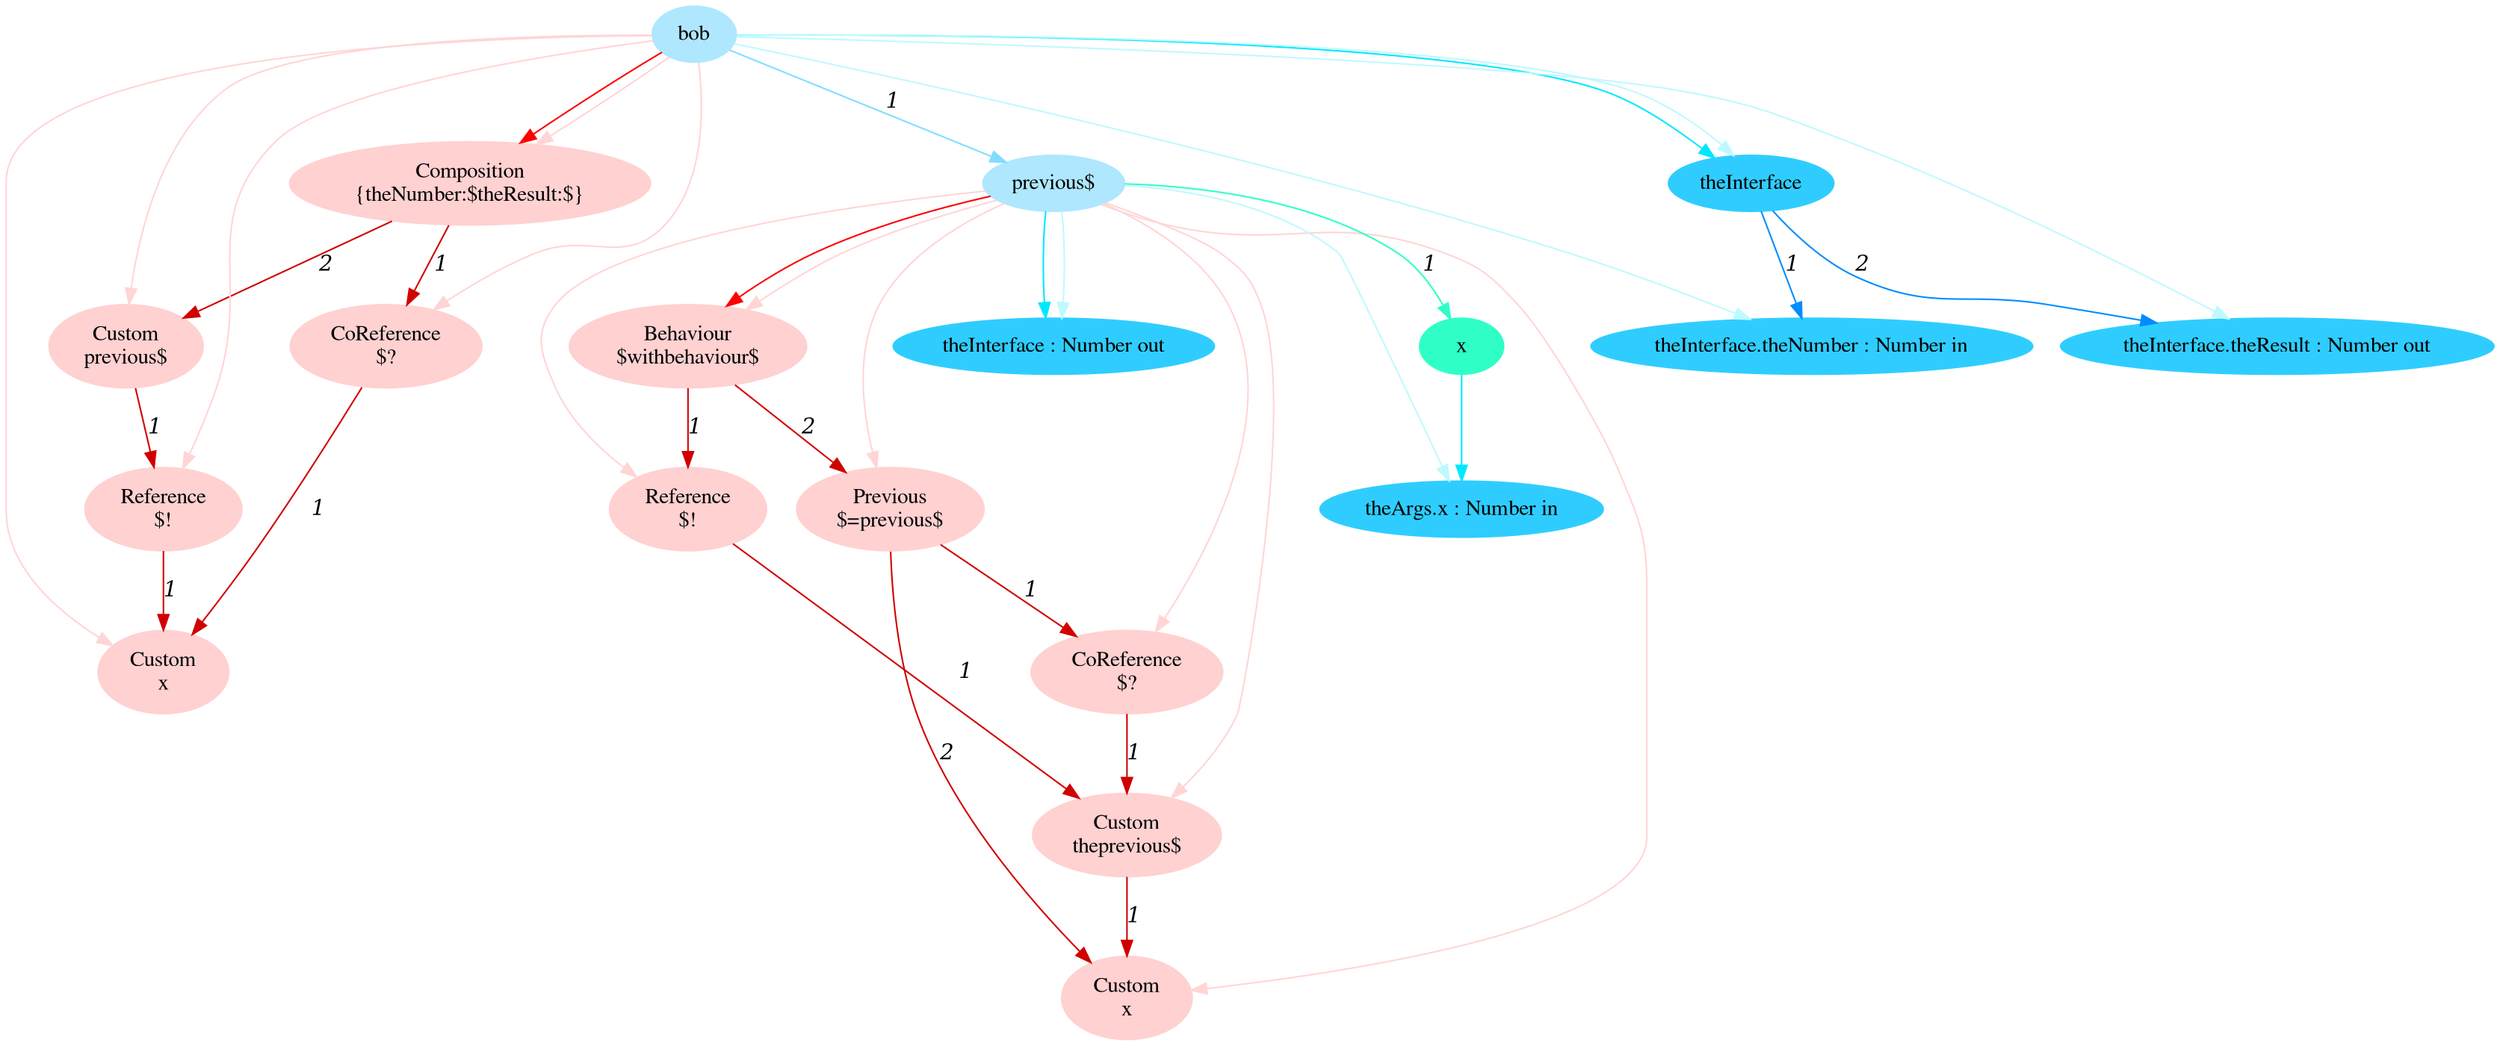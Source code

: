 digraph g{node_10448 [shape="ellipse", style="filled", color="#ffd1d1", fontname="Times", label="Custom
x" ]
node_10453 [shape="ellipse", style="filled", color="#ffd1d1", fontname="Times", label="Custom
theprevious$" ]
node_10458 [shape="ellipse", style="filled", color="#ffd1d1", fontname="Times", label="Reference
$!" ]
node_10462 [shape="ellipse", style="filled", color="#ffd1d1", fontname="Times", label="CoReference
$?" ]
node_10466 [shape="ellipse", style="filled", color="#ffd1d1", fontname="Times", label="Previous
$=previous$" ]
node_10471 [shape="ellipse", style="filled", color="#ffd1d1", fontname="Times", label="Behaviour
$withbehaviour$" ]
node_10476 [shape="ellipse", style="filled", color="#ffd1d1", fontname="Times", label="Custom
x" ]
node_10480 [shape="ellipse", style="filled", color="#ffd1d1", fontname="Times", label="CoReference
$?" ]
node_10484 [shape="ellipse", style="filled", color="#ffd1d1", fontname="Times", label="Reference
$!" ]
node_10488 [shape="ellipse", style="filled", color="#ffd1d1", fontname="Times", label="Custom
previous$" ]
node_10492 [shape="ellipse", style="filled", color="#ffd1d1", fontname="Times", label="Composition
{theNumber:$theResult:$}" ]
node_10383 [shape="ellipse", style="filled", color="#afe7ff", fontname="Times", label="bob" ]
node_10384 [shape="ellipse", style="filled", color="#afe7ff", fontname="Times", label="previous$" ]
node_10385 [shape="ellipse", style="filled", color="#2fffc7", fontname="Times", label="x" ]
node_10386 [shape="ellipse", style="filled", color="#2fcdff", fontname="Times", label="theArgs.x : Number in" ]
node_10390 [shape="ellipse", style="filled", color="#2fcdff", fontname="Times", label="theInterface : Number out" ]
node_10421 [shape="ellipse", style="filled", color="#2fcdff", fontname="Times", label="theInterface" ]
node_10422 [shape="ellipse", style="filled", color="#2fcdff", fontname="Times", label="theInterface.theNumber : Number in" ]
node_10424 [shape="ellipse", style="filled", color="#2fcdff", fontname="Times", label="theInterface.theResult : Number out" ]
node_10453 -> node_10448 [dir=forward, arrowHead=normal, fontname="Times-Italic", arrowsize=1, color="#d00000", label="1",  headlabel="", taillabel="" ]
node_10458 -> node_10453 [dir=forward, arrowHead=normal, fontname="Times-Italic", arrowsize=1, color="#d00000", label="1",  headlabel="", taillabel="" ]
node_10462 -> node_10453 [dir=forward, arrowHead=normal, fontname="Times-Italic", arrowsize=1, color="#d00000", label="1",  headlabel="", taillabel="" ]
node_10466 -> node_10448 [dir=forward, arrowHead=normal, fontname="Times-Italic", arrowsize=1, color="#d00000", label="2",  headlabel="", taillabel="" ]
node_10466 -> node_10462 [dir=forward, arrowHead=normal, fontname="Times-Italic", arrowsize=1, color="#d00000", label="1",  headlabel="", taillabel="" ]
node_10471 -> node_10458 [dir=forward, arrowHead=normal, fontname="Times-Italic", arrowsize=1, color="#d00000", label="1",  headlabel="", taillabel="" ]
node_10471 -> node_10466 [dir=forward, arrowHead=normal, fontname="Times-Italic", arrowsize=1, color="#d00000", label="2",  headlabel="", taillabel="" ]
node_10480 -> node_10476 [dir=forward, arrowHead=normal, fontname="Times-Italic", arrowsize=1, color="#d00000", label="1",  headlabel="", taillabel="" ]
node_10484 -> node_10476 [dir=forward, arrowHead=normal, fontname="Times-Italic", arrowsize=1, color="#d00000", label="1",  headlabel="", taillabel="" ]
node_10488 -> node_10484 [dir=forward, arrowHead=normal, fontname="Times-Italic", arrowsize=1, color="#d00000", label="1",  headlabel="", taillabel="" ]
node_10492 -> node_10480 [dir=forward, arrowHead=normal, fontname="Times-Italic", arrowsize=1, color="#d00000", label="1",  headlabel="", taillabel="" ]
node_10492 -> node_10488 [dir=forward, arrowHead=normal, fontname="Times-Italic", arrowsize=1, color="#d00000", label="2",  headlabel="", taillabel="" ]
node_10384 -> node_10471 [dir=forward, arrowHead=normal, fontname="Times-Italic", arrowsize=1, color="#ff0000", label="",  headlabel="", taillabel="" ]
node_10383 -> node_10492 [dir=forward, arrowHead=normal, fontname="Times-Italic", arrowsize=1, color="#ff0000", label="",  headlabel="", taillabel="" ]
node_10384 -> node_10448 [dir=forward, arrowHead=normal, fontname="Times-Italic", arrowsize=1, color="#ffd5d5", label="",  headlabel="", taillabel="" ]
node_10384 -> node_10453 [dir=forward, arrowHead=normal, fontname="Times-Italic", arrowsize=1, color="#ffd5d5", label="",  headlabel="", taillabel="" ]
node_10384 -> node_10458 [dir=forward, arrowHead=normal, fontname="Times-Italic", arrowsize=1, color="#ffd5d5", label="",  headlabel="", taillabel="" ]
node_10384 -> node_10462 [dir=forward, arrowHead=normal, fontname="Times-Italic", arrowsize=1, color="#ffd5d5", label="",  headlabel="", taillabel="" ]
node_10384 -> node_10466 [dir=forward, arrowHead=normal, fontname="Times-Italic", arrowsize=1, color="#ffd5d5", label="",  headlabel="", taillabel="" ]
node_10384 -> node_10471 [dir=forward, arrowHead=normal, fontname="Times-Italic", arrowsize=1, color="#ffd5d5", label="",  headlabel="", taillabel="" ]
node_10383 -> node_10476 [dir=forward, arrowHead=normal, fontname="Times-Italic", arrowsize=1, color="#ffd5d5", label="",  headlabel="", taillabel="" ]
node_10383 -> node_10480 [dir=forward, arrowHead=normal, fontname="Times-Italic", arrowsize=1, color="#ffd5d5", label="",  headlabel="", taillabel="" ]
node_10383 -> node_10484 [dir=forward, arrowHead=normal, fontname="Times-Italic", arrowsize=1, color="#ffd5d5", label="",  headlabel="", taillabel="" ]
node_10383 -> node_10488 [dir=forward, arrowHead=normal, fontname="Times-Italic", arrowsize=1, color="#ffd5d5", label="",  headlabel="", taillabel="" ]
node_10383 -> node_10492 [dir=forward, arrowHead=normal, fontname="Times-Italic", arrowsize=1, color="#ffd5d5", label="",  headlabel="", taillabel="" ]
node_10384 -> node_10385 [dir=forward, arrowHead=normal, fontname="Times-Italic", arrowsize=1, color="#2fffc7", label="1",  headlabel="", taillabel="" ]
node_10385 -> node_10386 [dir=forward, arrowHead=normal, fontname="Times-Italic", arrowsize=1, color="#00e8ff", label="",  headlabel="", taillabel="" ]
node_10384 -> node_10390 [dir=forward, arrowHead=normal, fontname="Times-Italic", arrowsize=1, color="#00e8ff", label="",  headlabel="", taillabel="" ]
node_10383 -> node_10421 [dir=forward, arrowHead=normal, fontname="Times-Italic", arrowsize=1, color="#00e8ff", label="",  headlabel="", taillabel="" ]
node_10384 -> node_10386 [dir=forward, arrowHead=normal, fontname="Times-Italic", arrowsize=1, color="#bef9ff", label="",  headlabel="", taillabel="" ]
node_10384 -> node_10390 [dir=forward, arrowHead=normal, fontname="Times-Italic", arrowsize=1, color="#bef9ff", label="",  headlabel="", taillabel="" ]
node_10383 -> node_10422 [dir=forward, arrowHead=normal, fontname="Times-Italic", arrowsize=1, color="#bef9ff", label="",  headlabel="", taillabel="" ]
node_10383 -> node_10424 [dir=forward, arrowHead=normal, fontname="Times-Italic", arrowsize=1, color="#bef9ff", label="",  headlabel="", taillabel="" ]
node_10383 -> node_10421 [dir=forward, arrowHead=normal, fontname="Times-Italic", arrowsize=1, color="#bef9ff", label="",  headlabel="", taillabel="" ]
node_10421 -> node_10422 [dir=forward, arrowHead=normal, fontname="Times-Italic", arrowsize=1, color="#008cff", label="1",  headlabel="", taillabel="" ]
node_10421 -> node_10424 [dir=forward, arrowHead=normal, fontname="Times-Italic", arrowsize=1, color="#008cff", label="2",  headlabel="", taillabel="" ]
node_10383 -> node_10384 [dir=forward, arrowHead=normal, fontname="Times-Italic", arrowsize=1, color="#81ddff", label="1",  headlabel="", taillabel="" ]
}